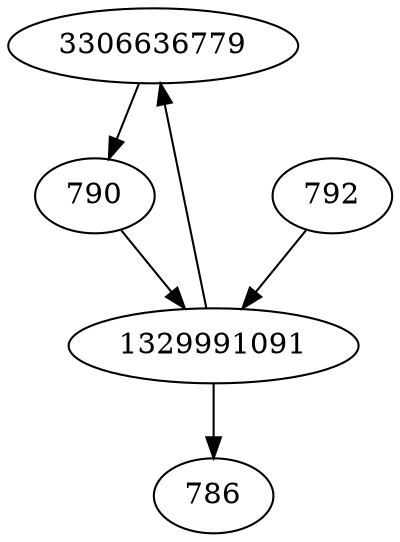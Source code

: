 strict digraph  {
3306636779;
786;
1329991091;
790;
792;
3306636779 -> 790;
1329991091 -> 786;
1329991091 -> 3306636779;
790 -> 1329991091;
792 -> 1329991091;
}
